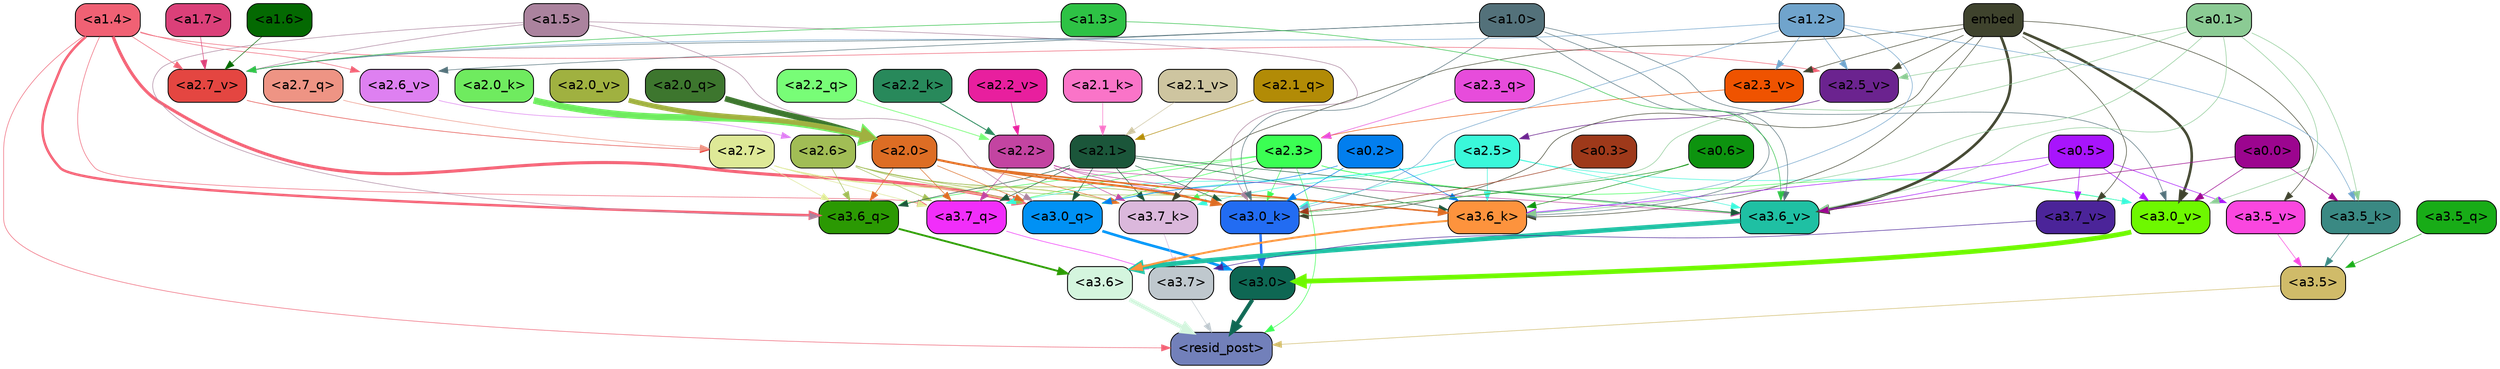 strict digraph "" {
	graph [bgcolor=transparent,
		layout=dot,
		overlap=false,
		splines=true
	];
	"<a3.7>"	[color=black,
		fillcolor="#bfc8ce",
		fontname=Helvetica,
		shape=box,
		style="filled, rounded"];
	"<resid_post>"	[color=black,
		fillcolor="#7280ba",
		fontname=Helvetica,
		shape=box,
		style="filled, rounded"];
	"<a3.7>" -> "<resid_post>"	[color="#bfc8ce",
		penwidth=0.6];
	"<a3.6>"	[color=black,
		fillcolor="#d4f5de",
		fontname=Helvetica,
		shape=box,
		style="filled, rounded"];
	"<a3.6>" -> "<resid_post>"	[color="#d4f5de",
		penwidth=4.646730065345764];
	"<a3.5>"	[color=black,
		fillcolor="#d0bb69",
		fontname=Helvetica,
		shape=box,
		style="filled, rounded"];
	"<a3.5>" -> "<resid_post>"	[color="#d0bb69",
		penwidth=0.6];
	"<a3.0>"	[color=black,
		fillcolor="#0e6753",
		fontname=Helvetica,
		shape=box,
		style="filled, rounded"];
	"<a3.0>" -> "<resid_post>"	[color="#0e6753",
		penwidth=4.323132634162903];
	"<a2.3>"	[color=black,
		fillcolor="#3bff53",
		fontname=Helvetica,
		shape=box,
		style="filled, rounded"];
	"<a2.3>" -> "<resid_post>"	[color="#3bff53",
		penwidth=0.6];
	"<a3.7_q>"	[color=black,
		fillcolor="#f12efa",
		fontname=Helvetica,
		shape=box,
		style="filled, rounded"];
	"<a2.3>" -> "<a3.7_q>"	[color="#3bff53",
		penwidth=0.6];
	"<a3.6_q>"	[color=black,
		fillcolor="#2b9903",
		fontname=Helvetica,
		shape=box,
		style="filled, rounded"];
	"<a2.3>" -> "<a3.6_q>"	[color="#3bff53",
		penwidth=0.6];
	"<a3.0_q>"	[color=black,
		fillcolor="#0091f4",
		fontname=Helvetica,
		shape=box,
		style="filled, rounded"];
	"<a2.3>" -> "<a3.0_q>"	[color="#3bff53",
		penwidth=0.6];
	"<a3.7_k>"	[color=black,
		fillcolor="#dbb8dc",
		fontname=Helvetica,
		shape=box,
		style="filled, rounded"];
	"<a2.3>" -> "<a3.7_k>"	[color="#3bff53",
		penwidth=0.6];
	"<a3.0_k>"	[color=black,
		fillcolor="#226cf2",
		fontname=Helvetica,
		shape=box,
		style="filled, rounded"];
	"<a2.3>" -> "<a3.0_k>"	[color="#3bff53",
		penwidth=0.6];
	"<a3.6_v>"	[color=black,
		fillcolor="#1fc0a3",
		fontname=Helvetica,
		shape=box,
		style="filled, rounded"];
	"<a2.3>" -> "<a3.6_v>"	[color="#3bff53",
		penwidth=0.6];
	"<a3.0_v>"	[color=black,
		fillcolor="#6ef800",
		fontname=Helvetica,
		shape=box,
		style="filled, rounded"];
	"<a2.3>" -> "<a3.0_v>"	[color="#3bff53",
		penwidth=0.6];
	"<a1.4>"	[color=black,
		fillcolor="#f06174",
		fontname=Helvetica,
		shape=box,
		style="filled, rounded"];
	"<a1.4>" -> "<resid_post>"	[color="#f06174",
		penwidth=0.6];
	"<a1.4>" -> "<a3.7_q>"	[color="#f06174",
		penwidth=0.6];
	"<a1.4>" -> "<a3.6_q>"	[color="#f06174",
		penwidth=2.700703263282776];
	"<a1.4>" -> "<a3.0_q>"	[color="#f06174",
		penwidth=3.34255850315094];
	"<a2.7_v>"	[color=black,
		fillcolor="#e44641",
		fontname=Helvetica,
		shape=box,
		style="filled, rounded"];
	"<a1.4>" -> "<a2.7_v>"	[color="#f06174",
		penwidth=0.6];
	"<a2.6_v>"	[color=black,
		fillcolor="#de80f1",
		fontname=Helvetica,
		shape=box,
		style="filled, rounded"];
	"<a1.4>" -> "<a2.6_v>"	[color="#f06174",
		penwidth=0.6];
	"<a2.5_v>"	[color=black,
		fillcolor="#6b238f",
		fontname=Helvetica,
		shape=box,
		style="filled, rounded"];
	"<a1.4>" -> "<a2.5_v>"	[color="#f06174",
		penwidth=0.6];
	"<a3.7_q>" -> "<a3.7>"	[color="#f12efa",
		penwidth=0.6];
	"<a3.6_q>" -> "<a3.6>"	[color="#2b9903",
		penwidth=2.03758105635643];
	"<a3.5_q>"	[color=black,
		fillcolor="#18ac17",
		fontname=Helvetica,
		shape=box,
		style="filled, rounded"];
	"<a3.5_q>" -> "<a3.5>"	[color="#18ac17",
		penwidth=0.6];
	"<a3.0_q>" -> "<a3.0>"	[color="#0091f4",
		penwidth=2.8638100624084473];
	"<a3.7_k>" -> "<a3.7>"	[color="#dbb8dc",
		penwidth=0.6];
	"<a3.6_k>"	[color=black,
		fillcolor="#fd933d",
		fontname=Helvetica,
		shape=box,
		style="filled, rounded"];
	"<a3.6_k>" -> "<a3.6>"	[color="#fd933d",
		penwidth=2.174198240041733];
	"<a3.5_k>"	[color=black,
		fillcolor="#3a8983",
		fontname=Helvetica,
		shape=box,
		style="filled, rounded"];
	"<a3.5_k>" -> "<a3.5>"	[color="#3a8983",
		penwidth=0.6];
	"<a3.0_k>" -> "<a3.0>"	[color="#226cf2",
		penwidth=2.6274144649505615];
	"<a3.7_v>"	[color=black,
		fillcolor="#4b2499",
		fontname=Helvetica,
		shape=box,
		style="filled, rounded"];
	"<a3.7_v>" -> "<a3.7>"	[color="#4b2499",
		penwidth=0.6];
	"<a3.6_v>" -> "<a3.6>"	[color="#1fc0a3",
		penwidth=5.002329230308533];
	"<a3.5_v>"	[color=black,
		fillcolor="#fa47df",
		fontname=Helvetica,
		shape=box,
		style="filled, rounded"];
	"<a3.5_v>" -> "<a3.5>"	[color="#fa47df",
		penwidth=0.6];
	"<a3.0_v>" -> "<a3.0>"	[color="#6ef800",
		penwidth=5.188832879066467];
	"<a2.7>"	[color=black,
		fillcolor="#dee997",
		fontname=Helvetica,
		shape=box,
		style="filled, rounded"];
	"<a2.7>" -> "<a3.7_q>"	[color="#dee997",
		penwidth=0.6];
	"<a2.7>" -> "<a3.6_q>"	[color="#dee997",
		penwidth=0.6];
	"<a2.7>" -> "<a3.0_q>"	[color="#dee997",
		penwidth=0.6];
	"<a2.7>" -> "<a3.7_k>"	[color="#dee997",
		penwidth=0.6];
	"<a2.7>" -> "<a3.0_k>"	[color="#dee997",
		penwidth=0.6];
	"<a2.6>"	[color=black,
		fillcolor="#a1bd55",
		fontname=Helvetica,
		shape=box,
		style="filled, rounded"];
	"<a2.6>" -> "<a3.7_q>"	[color="#a1bd55",
		penwidth=0.6];
	"<a2.6>" -> "<a3.6_q>"	[color="#a1bd55",
		penwidth=0.6];
	"<a2.6>" -> "<a3.0_q>"	[color="#a1bd55",
		penwidth=0.6];
	"<a2.6>" -> "<a3.7_k>"	[color="#a1bd55",
		penwidth=0.6];
	"<a2.6>" -> "<a3.6_k>"	[color="#a1bd55",
		penwidth=0.6];
	"<a2.6>" -> "<a3.0_k>"	[color="#a1bd55",
		penwidth=0.6];
	"<a2.5>"	[color=black,
		fillcolor="#3af8da",
		fontname=Helvetica,
		shape=box,
		style="filled, rounded"];
	"<a2.5>" -> "<a3.7_q>"	[color="#3af8da",
		penwidth=0.6];
	"<a2.5>" -> "<a3.0_q>"	[color="#3af8da",
		penwidth=0.6];
	"<a2.5>" -> "<a3.7_k>"	[color="#3af8da",
		penwidth=0.6];
	"<a2.5>" -> "<a3.6_k>"	[color="#3af8da",
		penwidth=0.6];
	"<a2.5>" -> "<a3.0_k>"	[color="#3af8da",
		penwidth=0.6];
	"<a2.5>" -> "<a3.6_v>"	[color="#3af8da",
		penwidth=0.6];
	"<a2.5>" -> "<a3.0_v>"	[color="#3af8da",
		penwidth=0.6];
	"<a2.2>"	[color=black,
		fillcolor="#c344a1",
		fontname=Helvetica,
		shape=box,
		style="filled, rounded"];
	"<a2.2>" -> "<a3.7_q>"	[color="#c344a1",
		penwidth=0.6];
	"<a2.2>" -> "<a3.7_k>"	[color="#c344a1",
		penwidth=0.6];
	"<a2.2>" -> "<a3.6_k>"	[color="#c344a1",
		penwidth=0.6];
	"<a2.2>" -> "<a3.0_k>"	[color="#c344a1",
		penwidth=0.6];
	"<a2.2>" -> "<a3.6_v>"	[color="#c344a1",
		penwidth=0.6];
	"<a2.1>"	[color=black,
		fillcolor="#1b563a",
		fontname=Helvetica,
		shape=box,
		style="filled, rounded"];
	"<a2.1>" -> "<a3.7_q>"	[color="#1b563a",
		penwidth=0.6];
	"<a2.1>" -> "<a3.6_q>"	[color="#1b563a",
		penwidth=0.6];
	"<a2.1>" -> "<a3.0_q>"	[color="#1b563a",
		penwidth=0.6];
	"<a2.1>" -> "<a3.7_k>"	[color="#1b563a",
		penwidth=0.6];
	"<a2.1>" -> "<a3.6_k>"	[color="#1b563a",
		penwidth=0.6];
	"<a2.1>" -> "<a3.0_k>"	[color="#1b563a",
		penwidth=0.6];
	"<a2.1>" -> "<a3.6_v>"	[color="#1b563a",
		penwidth=0.6];
	"<a2.0>"	[color=black,
		fillcolor="#dd6d24",
		fontname=Helvetica,
		shape=box,
		style="filled, rounded"];
	"<a2.0>" -> "<a3.7_q>"	[color="#dd6d24",
		penwidth=0.6];
	"<a2.0>" -> "<a3.6_q>"	[color="#dd6d24",
		penwidth=0.6];
	"<a2.0>" -> "<a3.0_q>"	[color="#dd6d24",
		penwidth=0.6];
	"<a2.0>" -> "<a3.7_k>"	[color="#dd6d24",
		penwidth=0.6];
	"<a2.0>" -> "<a3.6_k>"	[color="#dd6d24",
		penwidth=1.6454488784074783];
	"<a2.0>" -> "<a3.0_k>"	[color="#dd6d24",
		penwidth=2.2218968719244003];
	"<a1.5>"	[color=black,
		fillcolor="#ab839e",
		fontname=Helvetica,
		shape=box,
		style="filled, rounded"];
	"<a1.5>" -> "<a3.6_q>"	[color="#ab839e",
		penwidth=0.6];
	"<a1.5>" -> "<a3.0_q>"	[color="#ab839e",
		penwidth=0.6];
	"<a1.5>" -> "<a3.0_k>"	[color="#ab839e",
		penwidth=0.6];
	"<a1.5>" -> "<a2.7_v>"	[color="#ab839e",
		penwidth=0.6];
	"<a0.2>"	[color=black,
		fillcolor="#027eee",
		fontname=Helvetica,
		shape=box,
		style="filled, rounded"];
	"<a0.2>" -> "<a3.0_q>"	[color="#027eee",
		penwidth=0.6];
	"<a0.2>" -> "<a3.6_k>"	[color="#027eee",
		penwidth=0.6];
	"<a0.2>" -> "<a3.0_k>"	[color="#027eee",
		penwidth=0.6];
	embed	[color=black,
		fillcolor="#3f432d",
		fontname=Helvetica,
		shape=box,
		style="filled, rounded"];
	embed -> "<a3.7_k>"	[color="#3f432d",
		penwidth=0.6];
	embed -> "<a3.6_k>"	[color="#3f432d",
		penwidth=0.6];
	embed -> "<a3.0_k>"	[color="#3f432d",
		penwidth=0.6];
	embed -> "<a3.7_v>"	[color="#3f432d",
		penwidth=0.6];
	embed -> "<a3.6_v>"	[color="#3f432d",
		penwidth=2.8301228284835815];
	embed -> "<a3.5_v>"	[color="#3f432d",
		penwidth=0.6];
	embed -> "<a3.0_v>"	[color="#3f432d",
		penwidth=2.7660785913467407];
	embed -> "<a2.5_v>"	[color="#3f432d",
		penwidth=0.6];
	"<a2.3_v>"	[color=black,
		fillcolor="#ef5300",
		fontname=Helvetica,
		shape=box,
		style="filled, rounded"];
	embed -> "<a2.3_v>"	[color="#3f432d",
		penwidth=0.6];
	"<a1.2>"	[color=black,
		fillcolor="#70a4cc",
		fontname=Helvetica,
		shape=box,
		style="filled, rounded"];
	"<a1.2>" -> "<a3.6_k>"	[color="#70a4cc",
		penwidth=0.6];
	"<a1.2>" -> "<a3.5_k>"	[color="#70a4cc",
		penwidth=0.6];
	"<a1.2>" -> "<a3.0_k>"	[color="#70a4cc",
		penwidth=0.6];
	"<a1.2>" -> "<a2.7_v>"	[color="#70a4cc",
		penwidth=0.6];
	"<a1.2>" -> "<a2.5_v>"	[color="#70a4cc",
		penwidth=0.6];
	"<a1.2>" -> "<a2.3_v>"	[color="#70a4cc",
		penwidth=0.6];
	"<a1.0>"	[color=black,
		fillcolor="#53717a",
		fontname=Helvetica,
		shape=box,
		style="filled, rounded"];
	"<a1.0>" -> "<a3.6_k>"	[color="#53717a",
		penwidth=0.6];
	"<a1.0>" -> "<a3.0_k>"	[color="#53717a",
		penwidth=0.6];
	"<a1.0>" -> "<a3.6_v>"	[color="#53717a",
		penwidth=0.6];
	"<a1.0>" -> "<a3.0_v>"	[color="#53717a",
		penwidth=0.6];
	"<a1.0>" -> "<a2.7_v>"	[color="#53717a",
		penwidth=0.6];
	"<a1.0>" -> "<a2.6_v>"	[color="#53717a",
		penwidth=0.6];
	"<a0.6>"	[color=black,
		fillcolor="#0d930f",
		fontname=Helvetica,
		shape=box,
		style="filled, rounded"];
	"<a0.6>" -> "<a3.6_k>"	[color="#0d930f",
		penwidth=0.6];
	"<a0.6>" -> "<a3.0_k>"	[color="#0d930f",
		penwidth=0.6];
	"<a0.5>"	[color=black,
		fillcolor="#a814fc",
		fontname=Helvetica,
		shape=box,
		style="filled, rounded"];
	"<a0.5>" -> "<a3.6_k>"	[color="#a814fc",
		penwidth=0.6];
	"<a0.5>" -> "<a3.7_v>"	[color="#a814fc",
		penwidth=0.6];
	"<a0.5>" -> "<a3.6_v>"	[color="#a814fc",
		penwidth=0.6];
	"<a0.5>" -> "<a3.5_v>"	[color="#a814fc",
		penwidth=0.6];
	"<a0.5>" -> "<a3.0_v>"	[color="#a814fc",
		penwidth=0.6124261617660522];
	"<a0.1>"	[color=black,
		fillcolor="#8bcb94",
		fontname=Helvetica,
		shape=box,
		style="filled, rounded"];
	"<a0.1>" -> "<a3.6_k>"	[color="#8bcb94",
		penwidth=0.6];
	"<a0.1>" -> "<a3.5_k>"	[color="#8bcb94",
		penwidth=0.6];
	"<a0.1>" -> "<a3.0_k>"	[color="#8bcb94",
		penwidth=0.6];
	"<a0.1>" -> "<a3.6_v>"	[color="#8bcb94",
		penwidth=0.6];
	"<a0.1>" -> "<a3.0_v>"	[color="#8bcb94",
		penwidth=0.6];
	"<a0.1>" -> "<a2.5_v>"	[color="#8bcb94",
		penwidth=0.6];
	"<a0.0>"	[color=black,
		fillcolor="#9c058f",
		fontname=Helvetica,
		shape=box,
		style="filled, rounded"];
	"<a0.0>" -> "<a3.5_k>"	[color="#9c058f",
		penwidth=0.6];
	"<a0.0>" -> "<a3.6_v>"	[color="#9c058f",
		penwidth=0.6];
	"<a0.0>" -> "<a3.0_v>"	[color="#9c058f",
		penwidth=0.6];
	"<a0.3>"	[color=black,
		fillcolor="#9e391a",
		fontname=Helvetica,
		shape=box,
		style="filled, rounded"];
	"<a0.3>" -> "<a3.0_k>"	[color="#9e391a",
		penwidth=0.6];
	"<a1.3>"	[color=black,
		fillcolor="#2ec245",
		fontname=Helvetica,
		shape=box,
		style="filled, rounded"];
	"<a1.3>" -> "<a3.6_v>"	[color="#2ec245",
		penwidth=0.6];
	"<a1.3>" -> "<a2.7_v>"	[color="#2ec245",
		penwidth=0.6];
	"<a2.7_q>"	[color=black,
		fillcolor="#ee9484",
		fontname=Helvetica,
		shape=box,
		style="filled, rounded"];
	"<a2.7_q>" -> "<a2.7>"	[color="#ee9484",
		penwidth=0.6];
	"<a2.3_q>"	[color=black,
		fillcolor="#e74cdb",
		fontname=Helvetica,
		shape=box,
		style="filled, rounded"];
	"<a2.3_q>" -> "<a2.3>"	[color="#e74cdb",
		penwidth=0.6];
	"<a2.2_q>"	[color=black,
		fillcolor="#78fd77",
		fontname=Helvetica,
		shape=box,
		style="filled, rounded"];
	"<a2.2_q>" -> "<a2.2>"	[color="#78fd77",
		penwidth=0.8114519119262695];
	"<a2.1_q>"	[color=black,
		fillcolor="#b28b06",
		fontname=Helvetica,
		shape=box,
		style="filled, rounded"];
	"<a2.1_q>" -> "<a2.1>"	[color="#b28b06",
		penwidth=0.6];
	"<a2.0_q>"	[color=black,
		fillcolor="#3d762e",
		fontname=Helvetica,
		shape=box,
		style="filled, rounded"];
	"<a2.0_q>" -> "<a2.0>"	[color="#3d762e",
		penwidth=6.2323237657547];
	"<a2.2_k>"	[color=black,
		fillcolor="#28895b",
		fontname=Helvetica,
		shape=box,
		style="filled, rounded"];
	"<a2.2_k>" -> "<a2.2>"	[color="#28895b",
		penwidth=0.9331893920898438];
	"<a2.1_k>"	[color=black,
		fillcolor="#fa74c8",
		fontname=Helvetica,
		shape=box,
		style="filled, rounded"];
	"<a2.1_k>" -> "<a2.1>"	[color="#fa74c8",
		penwidth=0.6];
	"<a2.0_k>"	[color=black,
		fillcolor="#6feb5f",
		fontname=Helvetica,
		shape=box,
		style="filled, rounded"];
	"<a2.0_k>" -> "<a2.0>"	[color="#6feb5f",
		penwidth=7.158664226531982];
	"<a2.7_v>" -> "<a2.7>"	[color="#e44641",
		penwidth=0.6];
	"<a2.6_v>" -> "<a2.6>"	[color="#de80f1",
		penwidth=0.6];
	"<a2.5_v>" -> "<a2.5>"	[color="#6b238f",
		penwidth=0.6657319068908691];
	"<a2.3_v>" -> "<a2.3>"	[color="#ef5300",
		penwidth=0.6];
	"<a2.2_v>"	[color=black,
		fillcolor="#e81f9e",
		fontname=Helvetica,
		shape=box,
		style="filled, rounded"];
	"<a2.2_v>" -> "<a2.2>"	[color="#e81f9e",
		penwidth=0.6];
	"<a2.1_v>"	[color=black,
		fillcolor="#cec5a0",
		fontname=Helvetica,
		shape=box,
		style="filled, rounded"];
	"<a2.1_v>" -> "<a2.1>"	[color="#cec5a0",
		penwidth=0.6];
	"<a2.0_v>"	[color=black,
		fillcolor="#a0b140",
		fontname=Helvetica,
		shape=box,
		style="filled, rounded"];
	"<a2.0_v>" -> "<a2.0>"	[color="#a0b140",
		penwidth=5.380099236965179];
	"<a1.7>"	[color=black,
		fillcolor="#db4079",
		fontname=Helvetica,
		shape=box,
		style="filled, rounded"];
	"<a1.7>" -> "<a2.7_v>"	[color="#db4079",
		penwidth=0.6];
	"<a1.6>"	[color=black,
		fillcolor="#046902",
		fontname=Helvetica,
		shape=box,
		style="filled, rounded"];
	"<a1.6>" -> "<a2.7_v>"	[color="#046902",
		penwidth=0.6];
}
